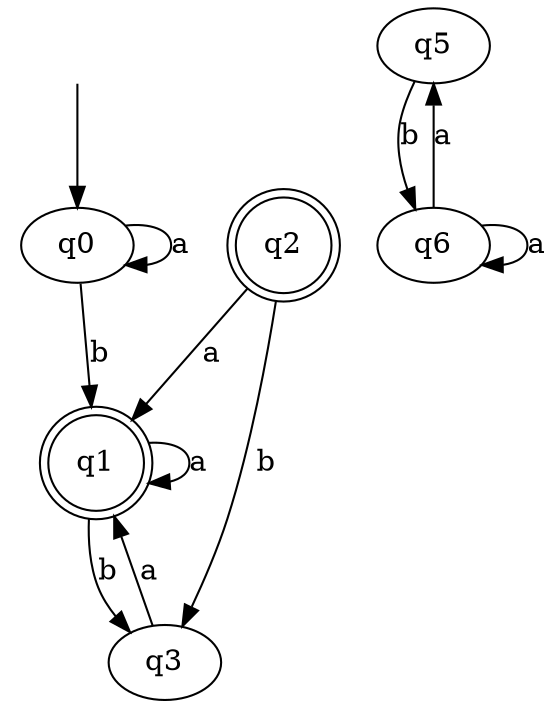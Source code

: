 digraph {
	start [style = "invis"]
	start -> "q0"
	"q0"
	"q0" -> "q0"
[label = "a"]	"q1" [shape=doublecircle]
	"q0" -> "q1"
[label = "b"]	"q1" -> "q1"
[label = "a"]	"q3"
	"q1" -> "q3"
[label = "b"]	"q3" -> "q1"
[label = "a"]	"q2" [shape=doublecircle]
	"q2" -> "q1"
[label = "a"]	"q2" -> "q3"
[label = "b"]	"q5"
	"q6"
	"q5" -> "q6"
[label = "b"]	"q6" -> "q5"
[label = "a"]	"q6" -> "q6"
[label = "a"]}